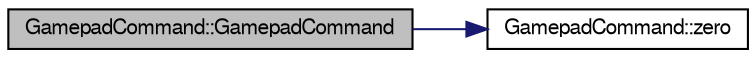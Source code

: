 digraph "GamepadCommand::GamepadCommand"
{
  edge [fontname="FreeSans",fontsize="10",labelfontname="FreeSans",labelfontsize="10"];
  node [fontname="FreeSans",fontsize="10",shape=record];
  rankdir="LR";
  Node1 [label="GamepadCommand::GamepadCommand",height=0.2,width=0.4,color="black", fillcolor="grey75", style="filled", fontcolor="black"];
  Node1 -> Node2 [color="midnightblue",fontsize="10",style="solid",fontname="FreeSans"];
  Node2 [label="GamepadCommand::zero",height=0.2,width=0.4,color="black", fillcolor="white", style="filled",URL="$d4/d51/struct_gamepad_command.html#a9eaa9194374572d57b23de164ee6b29f"];
}
